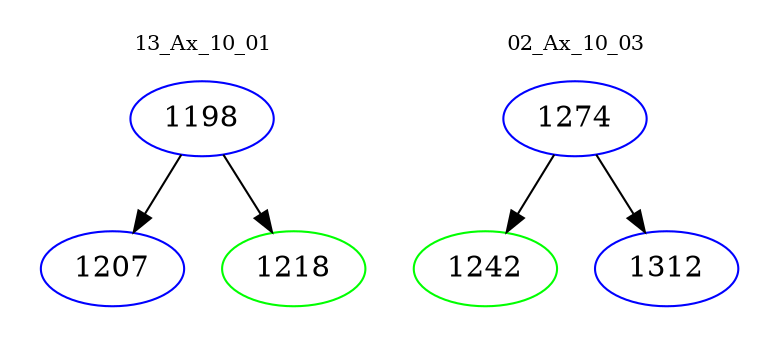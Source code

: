 digraph{
subgraph cluster_0 {
color = white
label = "13_Ax_10_01";
fontsize=10;
T0_1198 [label="1198", color="blue"]
T0_1198 -> T0_1207 [color="black"]
T0_1207 [label="1207", color="blue"]
T0_1198 -> T0_1218 [color="black"]
T0_1218 [label="1218", color="green"]
}
subgraph cluster_1 {
color = white
label = "02_Ax_10_03";
fontsize=10;
T1_1274 [label="1274", color="blue"]
T1_1274 -> T1_1242 [color="black"]
T1_1242 [label="1242", color="green"]
T1_1274 -> T1_1312 [color="black"]
T1_1312 [label="1312", color="blue"]
}
}
